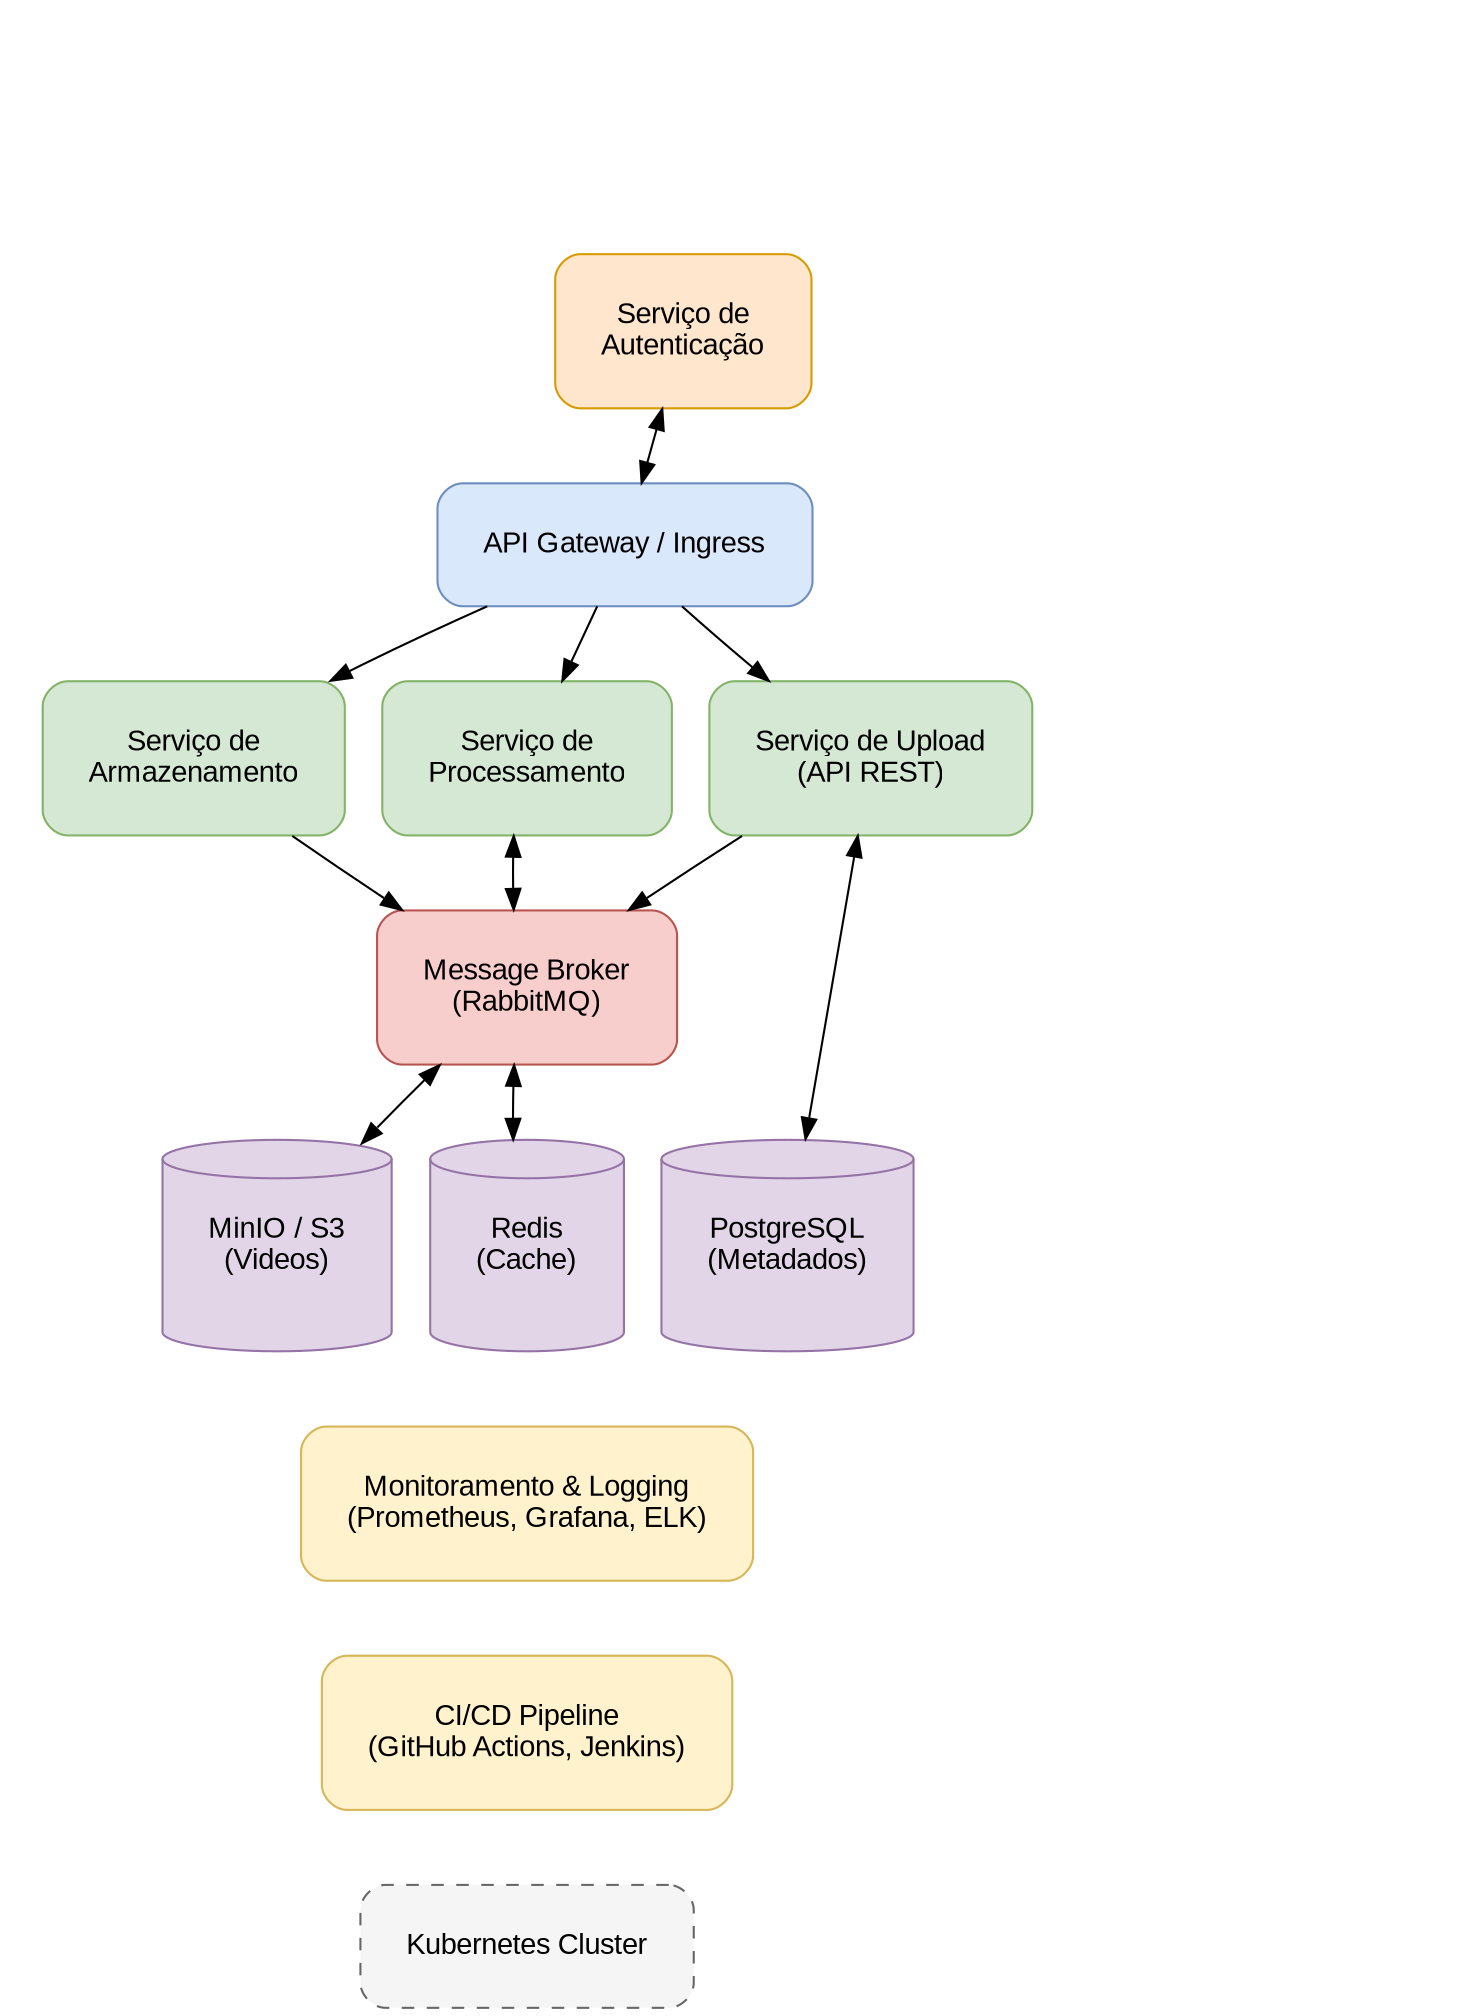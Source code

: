 digraph "Arquitetura de Microsserviços" {
    rankdir=TB;
    node [shape=box, style="filled,rounded", fontname="Arial", margin=0.3];
    edge [fontname="Arial"];
    
    // Título
    subgraph cluster_title {
        label="Arquitetura de Microsserviços - Processamento de Vídeos";
        fontsize=20;
        fontname="Arial Bold";
        style=invis;
        title [shape=none, label="", style=invis];
    }
    
    // Grupo de API Gateway e Autenticação
    subgraph cluster_api_layer {
        style=invis;
        api_gateway [label="API Gateway / Ingress", fillcolor="#dae8fc", color="#6c8ebf"];
        auth_service [label="Serviço de\nAutenticação", fillcolor="#ffe6cc", color="#d79b00"];
    }
    
    // Grupo de Microsserviços
    subgraph cluster_services {
        style=invis;
        upload_service [label="Serviço de Upload\n(API REST)", fillcolor="#d5e8d4", color="#82b366"];
        processing_service [label="Serviço de\nProcessamento", fillcolor="#d5e8d4", color="#82b366"];
        storage_service [label="Serviço de\nArmazenamento", fillcolor="#d5e8d4", color="#82b366"];
    }
    
    // Message Broker
    rabbitmq [label="Message Broker\n(RabbitMQ)", fillcolor="#f8cecc", color="#b85450"];
    
    // Grupo de Bancos de Dados
    subgraph cluster_databases {
        style=invis;
        postgres [label="PostgreSQL\n(Metadados)", shape=cylinder, fillcolor="#e1d5e7", color="#9673a6"];
        redis [label="Redis\n(Cache)", shape=cylinder, fillcolor="#e1d5e7", color="#9673a6"];
        minio [label="MinIO / S3\n(Videos)", shape=cylinder, fillcolor="#e1d5e7", color="#9673a6"];
    }
    
    // Grupo de Monitoramento e CI/CD
    subgraph cluster_ops {
        style=invis;
        monitoring [label="Monitoramento & Logging\n(Prometheus, Grafana, ELK)", fillcolor="#fff2cc", color="#d6b656"];
        cicd [label="CI/CD Pipeline\n(GitHub Actions, Jenkins)", fillcolor="#fff2cc", color="#d6b656"];
    }
    
    // Kubernetes
    kubernetes [label="Kubernetes Cluster", style="filled,rounded,dashed", fillcolor="#f5f5f5", color="#666666"];
    
    // Conexões
    auth_service -> api_gateway [dir=both];
    
    api_gateway -> upload_service;
    api_gateway -> processing_service;
    api_gateway -> storage_service;
    
    upload_service -> rabbitmq;
    processing_service -> rabbitmq [dir=both];
    storage_service -> rabbitmq;
    
    upload_service -> postgres [dir=both];
    rabbitmq -> redis [dir=both];
    rabbitmq -> minio [dir=both];
    
    // Hierarquia
    title -> api_gateway [style=invis];
    title -> auth_service [style=invis];
    
    api_gateway -> upload_service [style=invis, weight=2];
    auth_service -> upload_service [style=invis, weight=2];
    
    upload_service -> rabbitmq [style=invis, weight=2];
    processing_service -> rabbitmq [style=invis, weight=2];
    storage_service -> rabbitmq [style=invis, weight=2];
    
    rabbitmq -> postgres [style=invis, weight=2];
    rabbitmq -> redis [style=invis, weight=2];
    rabbitmq -> minio [style=invis, weight=2];
    
    postgres -> monitoring [style=invis, weight=2];
    redis -> monitoring [style=invis, weight=2];
    minio -> monitoring [style=invis, weight=2];
    
    monitoring -> cicd [style=invis, weight=2];
    cicd -> kubernetes [style=invis, weight=2];
}
